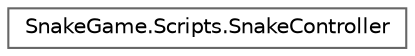 digraph "Graphical Class Hierarchy"
{
 // LATEX_PDF_SIZE
  bgcolor="transparent";
  edge [fontname=Helvetica,fontsize=10,labelfontname=Helvetica,labelfontsize=10];
  node [fontname=Helvetica,fontsize=10,shape=box,height=0.2,width=0.4];
  rankdir="LR";
  Node0 [id="Node000000",label="SnakeGame.Scripts.SnakeController",height=0.2,width=0.4,color="grey40", fillcolor="white", style="filled",URL="$class_snake_game_1_1_scripts_1_1_snake_controller.html",tooltip=" "];
}
